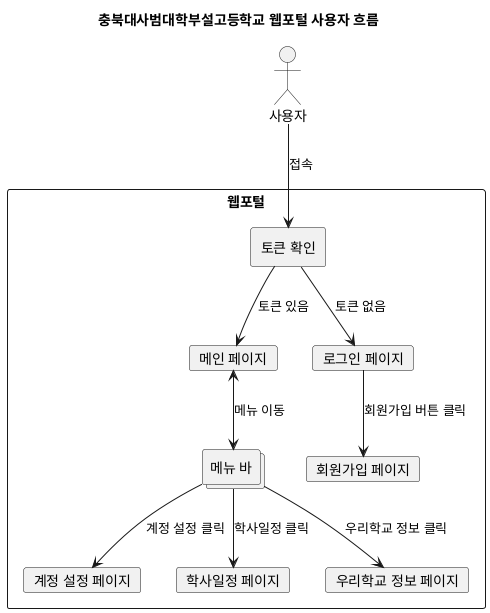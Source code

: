 @startuml User
title 충북대사범대학부설고등학교 웹포털 사용자 흐름

actor "사용자" as user

rectangle "웹포털" {
    card "메인 페이지" as main
    rectangle "토큰 확인" as token_check
    collections "메뉴 바" as menu
    card "로그인 페이지" as login
    card "회원가입 페이지" as register
    card "계정 설정 페이지" as account_settings
    card "학사일정 페이지" as calendar_page
    card "우리학교 정보 페이지" as materials_page
}

user --> token_check : 접속

token_check --> main : 토큰 있음
token_check --> login : 토큰 없음

login --> register : 회원가입 버튼 클릭
main <--> menu : 메뉴 이동
menu --> account_settings : 계정 설정 클릭
menu --> calendar_page : 학사일정 클릭
menu --> materials_page : 우리학교 정보 클릭

@enduml
